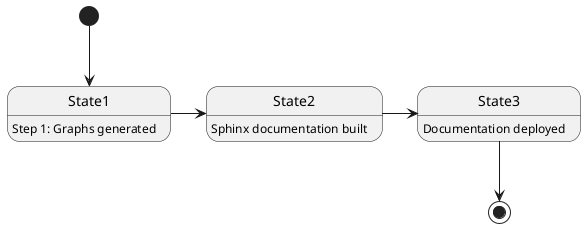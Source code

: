 @startuml Simplified Deployment Pipeline

[*] --> State1
State1 : Step 1: Graphs generated

State1 -> State2
State2 : Sphinx documentation built

State2 -> State3
State3 : Documentation deployed
State3 --> [*]

@enduml